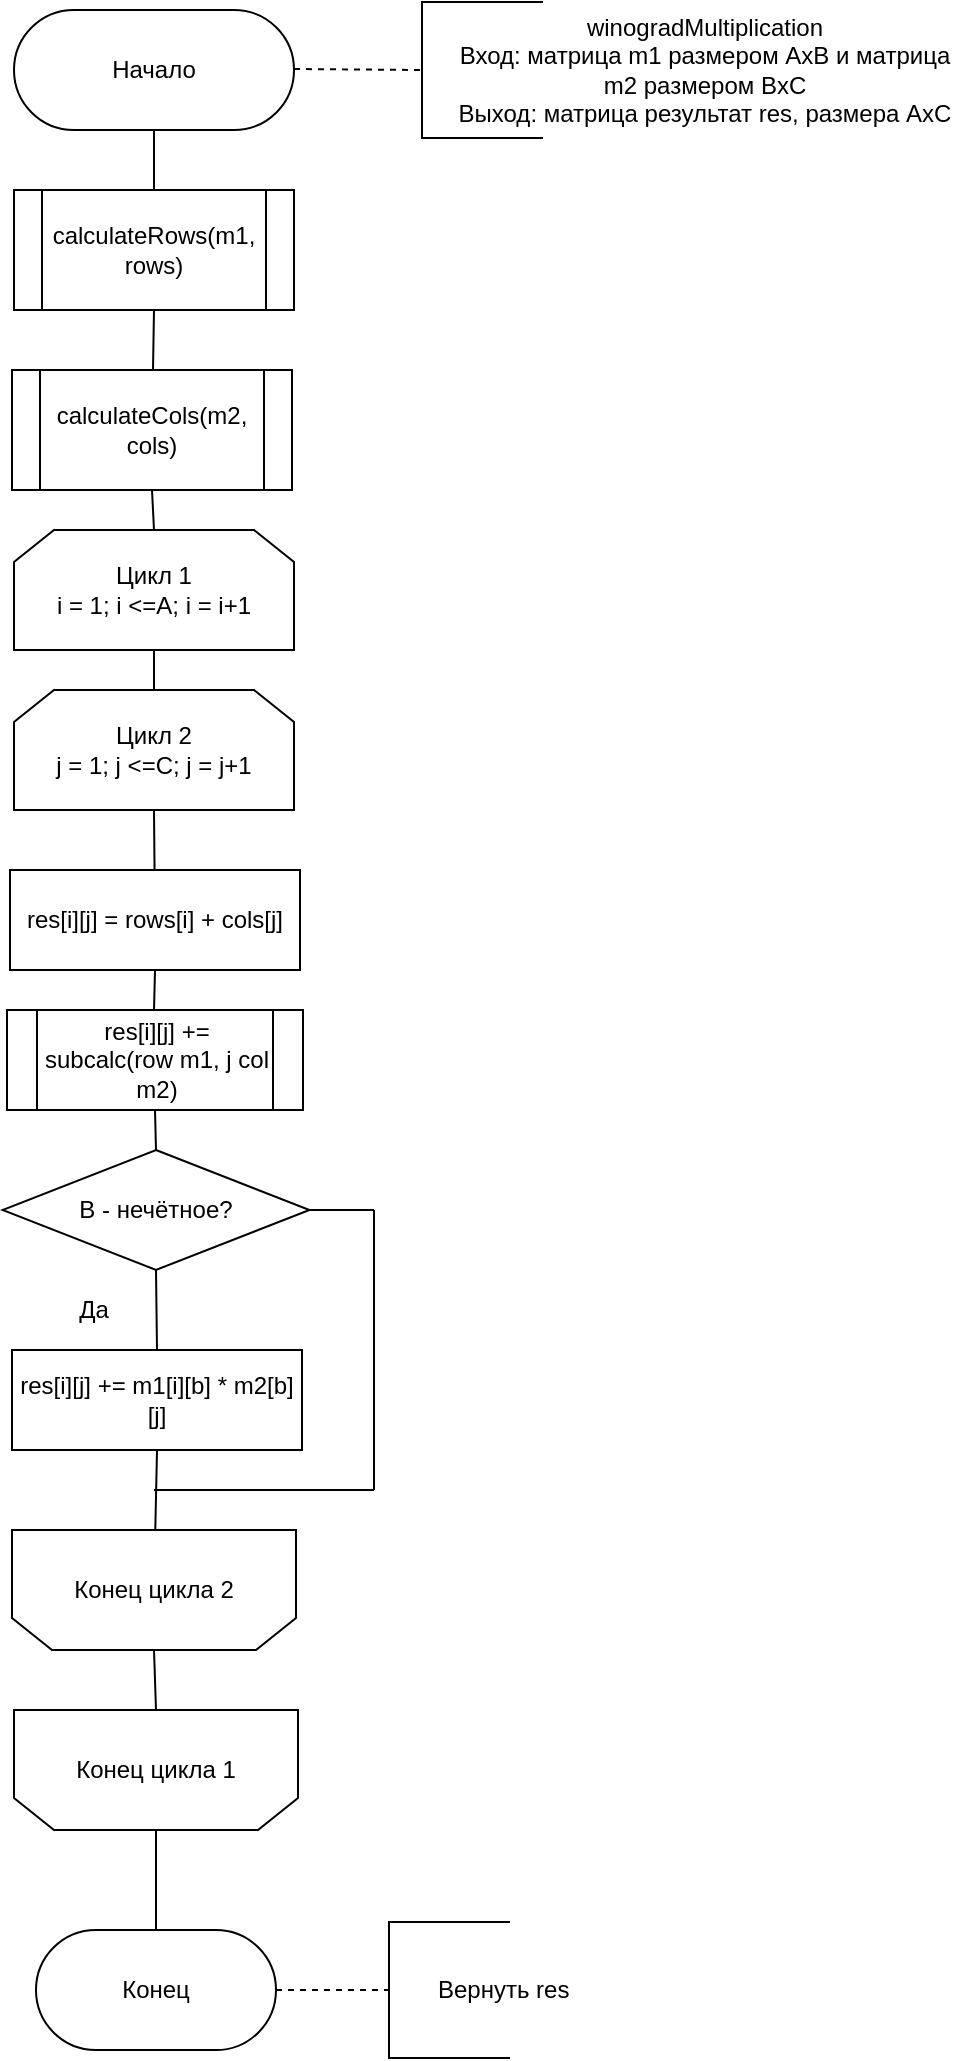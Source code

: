 <mxfile version="15.5.4" type="embed"><diagram id="PKrw68s-FcHz-RrZCr9i" name="Page-1"><mxGraphModel dx="369" dy="672" grid="1" gridSize="10" guides="1" tooltips="1" connect="1" arrows="1" fold="1" page="1" pageScale="1" pageWidth="827" pageHeight="1169" math="0" shadow="0"><root><mxCell id="0"/><mxCell id="1" parent="0"/><mxCell id="Gvd8Ezxa3fLg7O33Pl0G-1" value="Начало" style="rounded=1;whiteSpace=wrap;html=1;arcSize=50;" parent="1" vertex="1"><mxGeometry x="290" y="100" width="140" height="60" as="geometry"/></mxCell><mxCell id="Gvd8Ezxa3fLg7O33Pl0G-6" value="winogradMultiplication&lt;br&gt;Вход: матрица m1 размером AxB и матрица m2 размером BxC&lt;br&gt;Выход: матрица результат res, размера AxC" style="text;html=1;strokeColor=none;fillColor=none;align=center;verticalAlign=middle;whiteSpace=wrap;rounded=0;" parent="1" vertex="1"><mxGeometry x="510" y="110" width="250.5" height="40" as="geometry"/></mxCell><mxCell id="Gvd8Ezxa3fLg7O33Pl0G-21" value="Цикл 1&lt;br&gt;i = 1; i &amp;lt;=A; i = i+1" style="shape=loopLimit;whiteSpace=wrap;html=1;" parent="1" vertex="1"><mxGeometry x="290" y="360" width="140" height="60" as="geometry"/></mxCell><mxCell id="Gvd8Ezxa3fLg7O33Pl0G-23" value="Цикл 2&lt;br&gt;j = 1; j &amp;lt;=C; j = j+1" style="shape=loopLimit;whiteSpace=wrap;html=1;" parent="1" vertex="1"><mxGeometry x="290" y="440" width="140" height="60" as="geometry"/></mxCell><mxCell id="Gvd8Ezxa3fLg7O33Pl0G-24" value="" style="endArrow=none;html=1;entryX=0.5;entryY=0;entryDx=0;entryDy=0;exitX=0.5;exitY=1;exitDx=0;exitDy=0;" parent="1" source="Gvd8Ezxa3fLg7O33Pl0G-21" target="Gvd8Ezxa3fLg7O33Pl0G-23" edge="1"><mxGeometry width="50" height="50" relative="1" as="geometry"><mxPoint x="169" y="505" as="sourcePoint"/><mxPoint x="219" y="455" as="targetPoint"/></mxGeometry></mxCell><mxCell id="Gvd8Ezxa3fLg7O33Pl0G-26" value="res[i][j] = rows[i] + cols[j] " style="rounded=0;whiteSpace=wrap;html=1;" parent="1" vertex="1"><mxGeometry x="288" y="530" width="145" height="50" as="geometry"/></mxCell><mxCell id="Gvd8Ezxa3fLg7O33Pl0G-31" value="" style="endArrow=none;html=1;exitX=0.5;exitY=1;exitDx=0;exitDy=0;" parent="1" source="Gvd8Ezxa3fLg7O33Pl0G-23" target="Gvd8Ezxa3fLg7O33Pl0G-26" edge="1"><mxGeometry width="50" height="50" relative="1" as="geometry"><mxPoint x="179" y="595" as="sourcePoint"/><mxPoint x="360" y="538" as="targetPoint"/></mxGeometry></mxCell><mxCell id="Gvd8Ezxa3fLg7O33Pl0G-33" value="Конец цикла 1" style="shape=loopLimit;whiteSpace=wrap;html=1;direction=west;" parent="1" vertex="1"><mxGeometry x="290" y="950" width="142" height="60" as="geometry"/></mxCell><mxCell id="Gvd8Ezxa3fLg7O33Pl0G-35" value="" style="endArrow=none;html=1;entryX=0.5;entryY=1;entryDx=0;entryDy=0;exitX=0.5;exitY=0;exitDx=0;exitDy=0;" parent="1" source="7Xwj2gsnW8v6YeENi7_U-1" target="Gvd8Ezxa3fLg7O33Pl0G-33" edge="1"><mxGeometry width="50" height="50" relative="1" as="geometry"><mxPoint x="382.5" y="770" as="sourcePoint"/><mxPoint x="392.595" y="805.095" as="targetPoint"/></mxGeometry></mxCell><mxCell id="Gvd8Ezxa3fLg7O33Pl0G-36" value="" style="endArrow=none;html=1;entryX=0.5;entryY=0;entryDx=0;entryDy=0;exitX=0.5;exitY=0;exitDx=0;exitDy=0;" parent="1" source="Gvd8Ezxa3fLg7O33Pl0G-37" target="Gvd8Ezxa3fLg7O33Pl0G-33" edge="1"><mxGeometry width="50" height="50" relative="1" as="geometry"><mxPoint x="382" y="1015" as="sourcePoint"/><mxPoint x="385" y="1025" as="targetPoint"/></mxGeometry></mxCell><mxCell id="Gvd8Ezxa3fLg7O33Pl0G-37" value="Конец" style="rounded=1;whiteSpace=wrap;html=1;arcSize=50;" parent="1" vertex="1"><mxGeometry x="301" y="1060" width="120" height="60" as="geometry"/></mxCell><mxCell id="Gvd8Ezxa3fLg7O33Pl0G-42" value="Вернуть res" style="text;html=1;resizable=0;points=[];autosize=1;align=left;verticalAlign=top;spacingTop=-4;" parent="1" vertex="1"><mxGeometry x="500" y="1080" width="80" height="20" as="geometry"/></mxCell><mxCell id="0_4maYhnPL10zYVSgDUe-3" value="" style="endArrow=none;html=1;entryX=0.5;entryY=1;entryDx=0;entryDy=0;" parent="1" target="7Xwj2gsnW8v6YeENi7_U-17" edge="1"><mxGeometry width="50" height="50" relative="1" as="geometry"><mxPoint x="360" y="360" as="sourcePoint"/><mxPoint x="379" y="395" as="targetPoint"/></mxGeometry></mxCell><mxCell id="7Xwj2gsnW8v6YeENi7_U-1" value="Конец цикла 2" style="shape=loopLimit;whiteSpace=wrap;html=1;direction=west;" parent="1" vertex="1"><mxGeometry x="289" y="860" width="142" height="60" as="geometry"/></mxCell><mxCell id="7Xwj2gsnW8v6YeENi7_U-5" value="" style="endArrow=none;dashed=1;html=1;exitX=1;exitY=0.5;exitDx=0;exitDy=0;entryX=0.5;entryY=1;entryDx=0;entryDy=0;" parent="1" source="Gvd8Ezxa3fLg7O33Pl0G-37" target="7Xwj2gsnW8v6YeENi7_U-10" edge="1"><mxGeometry width="50" height="50" relative="1" as="geometry"><mxPoint x="393.5" y="680" as="sourcePoint"/><mxPoint x="473.5" y="1050" as="targetPoint"/></mxGeometry></mxCell><mxCell id="7Xwj2gsnW8v6YeENi7_U-6" value="" style="shape=partialRectangle;whiteSpace=wrap;html=1;bottom=1;right=1;left=1;top=0;fillColor=none;routingCenterX=-0.5;rotation=90;" parent="1" vertex="1"><mxGeometry x="490" y="100" width="68" height="60" as="geometry"/></mxCell><mxCell id="7Xwj2gsnW8v6YeENi7_U-9" value="" style="endArrow=none;dashed=1;html=1;entryX=0.5;entryY=1;entryDx=0;entryDy=0;" parent="1" target="7Xwj2gsnW8v6YeENi7_U-6" edge="1"><mxGeometry width="50" height="50" relative="1" as="geometry"><mxPoint x="430" y="129.5" as="sourcePoint"/><mxPoint x="470" y="130" as="targetPoint"/></mxGeometry></mxCell><mxCell id="7Xwj2gsnW8v6YeENi7_U-10" value="" style="shape=partialRectangle;whiteSpace=wrap;html=1;bottom=1;right=1;left=1;top=0;fillColor=none;routingCenterX=-0.5;rotation=90;" parent="1" vertex="1"><mxGeometry x="473.5" y="1060" width="68" height="60" as="geometry"/></mxCell><mxCell id="7Xwj2gsnW8v6YeENi7_U-16" value="calculateRows(m1, rows)" style="shape=process;whiteSpace=wrap;html=1;backgroundOutline=1;" parent="1" vertex="1"><mxGeometry x="290" y="190" width="140" height="60" as="geometry"/></mxCell><mxCell id="7Xwj2gsnW8v6YeENi7_U-17" value="calculateCols(m2, cols)" style="shape=process;whiteSpace=wrap;html=1;backgroundOutline=1;" parent="1" vertex="1"><mxGeometry x="289" y="280" width="140" height="60" as="geometry"/></mxCell><mxCell id="7Xwj2gsnW8v6YeENi7_U-18" value="" style="endArrow=none;html=1;entryX=0.5;entryY=1;entryDx=0;entryDy=0;" parent="1" source="7Xwj2gsnW8v6YeENi7_U-17" target="7Xwj2gsnW8v6YeENi7_U-16" edge="1"><mxGeometry width="50" height="50" relative="1" as="geometry"><mxPoint x="150" y="290" as="sourcePoint"/><mxPoint x="200" y="240" as="targetPoint"/></mxGeometry></mxCell><mxCell id="7Xwj2gsnW8v6YeENi7_U-19" value="" style="endArrow=none;html=1;entryX=0.5;entryY=1;entryDx=0;entryDy=0;" parent="1" source="7Xwj2gsnW8v6YeENi7_U-16" target="Gvd8Ezxa3fLg7O33Pl0G-1" edge="1"><mxGeometry width="50" height="50" relative="1" as="geometry"><mxPoint x="210" y="230" as="sourcePoint"/><mxPoint x="260" y="180" as="targetPoint"/></mxGeometry></mxCell><mxCell id="7Xwj2gsnW8v6YeENi7_U-22" value="res[i][j] += subcalc(row m1, j col m2)" style="shape=process;whiteSpace=wrap;html=1;backgroundOutline=1;" parent="1" vertex="1"><mxGeometry x="286.5" y="600" width="148" height="50" as="geometry"/></mxCell><mxCell id="7Xwj2gsnW8v6YeENi7_U-23" value="" style="endArrow=none;html=1;entryX=0.5;entryY=1;entryDx=0;entryDy=0;" parent="1" target="Gvd8Ezxa3fLg7O33Pl0G-26" edge="1"><mxGeometry width="50" height="50" relative="1" as="geometry"><mxPoint x="360" y="600" as="sourcePoint"/><mxPoint x="410" y="550" as="targetPoint"/></mxGeometry></mxCell><mxCell id="bSRUe1ibWbnndraF5bIK-1" value="B - нечётное?" style="rhombus;whiteSpace=wrap;html=1;" parent="1" vertex="1"><mxGeometry x="284.25" y="670" width="153.5" height="60" as="geometry"/></mxCell><mxCell id="bSRUe1ibWbnndraF5bIK-2" value="res[i][j] += m1[i][b] * m2[b][j] " style="rounded=0;whiteSpace=wrap;html=1;" parent="1" vertex="1"><mxGeometry x="289" y="770" width="145" height="50" as="geometry"/></mxCell><mxCell id="bSRUe1ibWbnndraF5bIK-3" value="" style="endArrow=none;html=1;entryX=0.5;entryY=1;entryDx=0;entryDy=0;exitX=0.5;exitY=0;exitDx=0;exitDy=0;" parent="1" source="bSRUe1ibWbnndraF5bIK-1" target="7Xwj2gsnW8v6YeENi7_U-22" edge="1"><mxGeometry width="50" height="50" relative="1" as="geometry"><mxPoint x="230" y="710" as="sourcePoint"/><mxPoint x="280" y="660" as="targetPoint"/></mxGeometry></mxCell><mxCell id="bSRUe1ibWbnndraF5bIK-6" value="Да" style="text;html=1;strokeColor=none;fillColor=none;align=center;verticalAlign=middle;whiteSpace=wrap;rounded=0;" parent="1" vertex="1"><mxGeometry x="310" y="740" width="40" height="20" as="geometry"/></mxCell><mxCell id="bSRUe1ibWbnndraF5bIK-7" value="" style="endArrow=none;html=1;entryX=0.5;entryY=1;entryDx=0;entryDy=0;" parent="1" source="7Xwj2gsnW8v6YeENi7_U-1" target="bSRUe1ibWbnndraF5bIK-2" edge="1"><mxGeometry width="50" height="50" relative="1" as="geometry"><mxPoint x="160" y="860" as="sourcePoint"/><mxPoint x="210" y="810" as="targetPoint"/></mxGeometry></mxCell><mxCell id="bSRUe1ibWbnndraF5bIK-9" value="" style="endArrow=none;html=1;exitX=1;exitY=0.5;exitDx=0;exitDy=0;" parent="1" source="bSRUe1ibWbnndraF5bIK-1" edge="1"><mxGeometry width="50" height="50" relative="1" as="geometry"><mxPoint x="180" y="890" as="sourcePoint"/><mxPoint x="470" y="700" as="targetPoint"/></mxGeometry></mxCell><mxCell id="bSRUe1ibWbnndraF5bIK-10" value="" style="endArrow=none;html=1;" parent="1" edge="1"><mxGeometry width="50" height="50" relative="1" as="geometry"><mxPoint x="470" y="840" as="sourcePoint"/><mxPoint x="470" y="700" as="targetPoint"/></mxGeometry></mxCell><mxCell id="bSRUe1ibWbnndraF5bIK-11" value="" style="endArrow=none;html=1;entryX=0.5;entryY=1;entryDx=0;entryDy=0;exitX=0.5;exitY=0;exitDx=0;exitDy=0;" parent="1" source="bSRUe1ibWbnndraF5bIK-2" target="bSRUe1ibWbnndraF5bIK-1" edge="1"><mxGeometry width="50" height="50" relative="1" as="geometry"><mxPoint x="130" y="970" as="sourcePoint"/><mxPoint x="-50" y="890" as="targetPoint"/></mxGeometry></mxCell><mxCell id="bSRUe1ibWbnndraF5bIK-12" value="" style="endArrow=none;html=1;" parent="1" edge="1"><mxGeometry width="50" height="50" relative="1" as="geometry"><mxPoint x="360" y="840" as="sourcePoint"/><mxPoint x="470" y="840" as="targetPoint"/></mxGeometry></mxCell></root></mxGraphModel></diagram></mxfile>